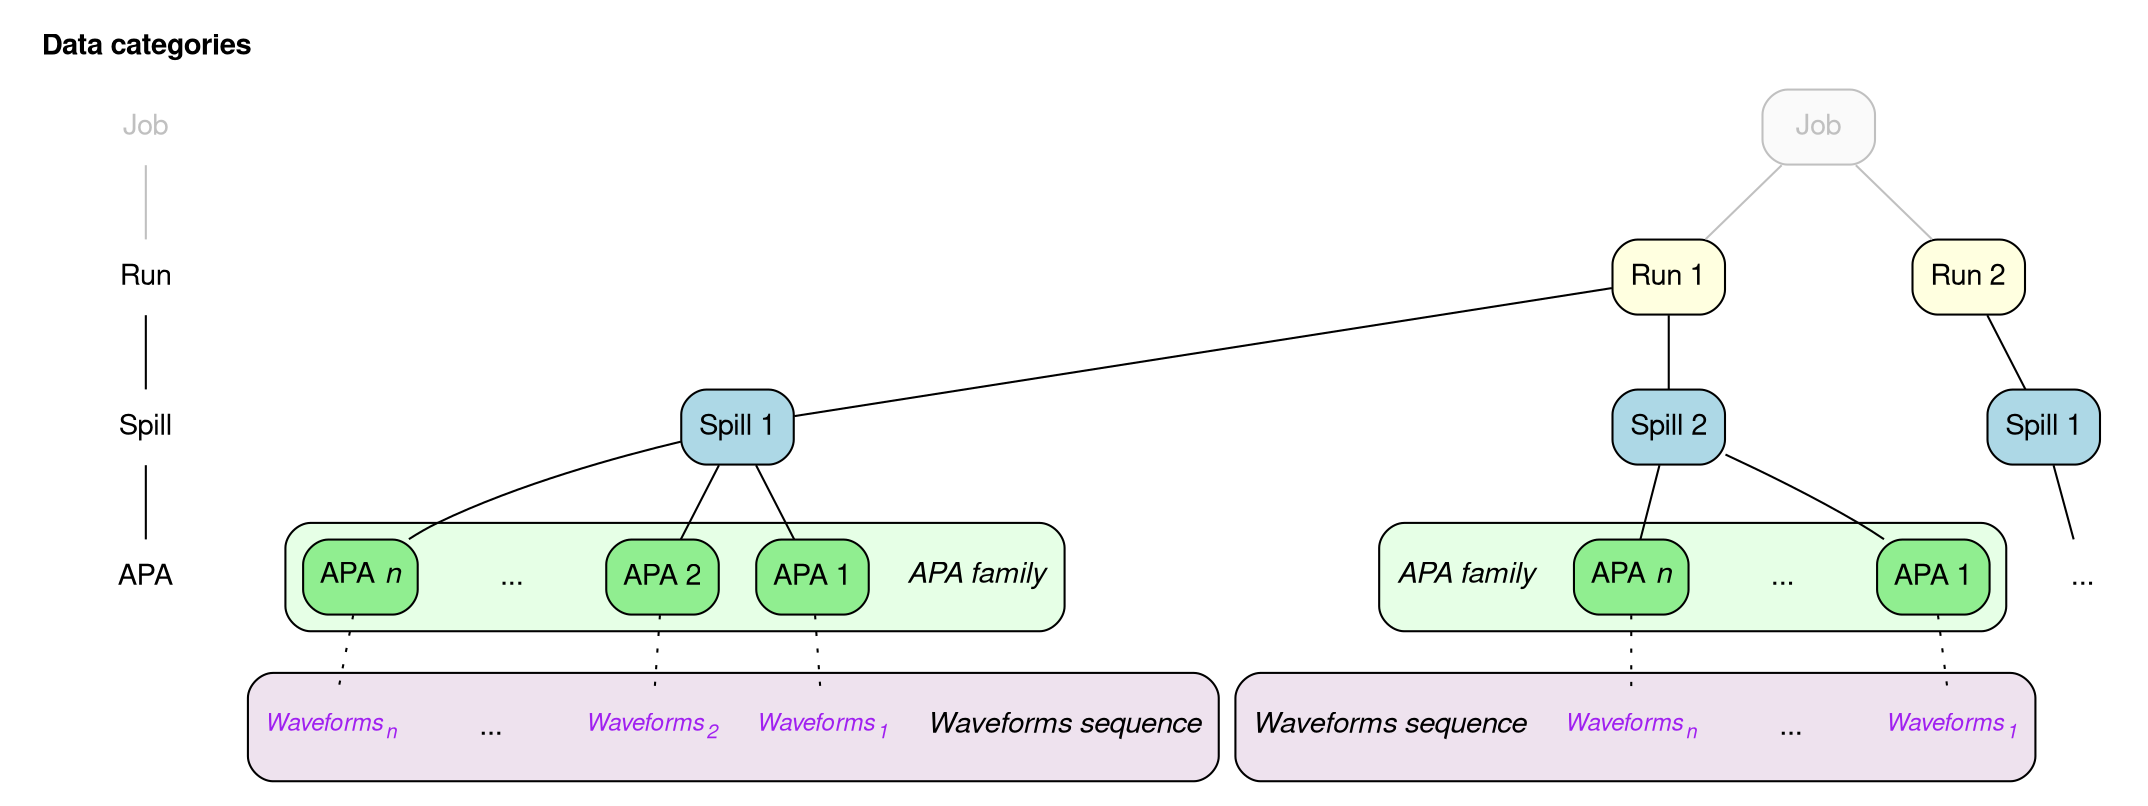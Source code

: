 digraph {

  fontname="Helvetica,Arial"
  node [shape="plaintext" fontname="Helvetica,Arial"]
  edge [arrowhead="none"]
  subgraph cluster_categories {
    label=<<b>Data categories</b>>
    color=none

    job_category [label=<Job> fontcolor="gray"]
    run_category [label=<Run>]
    spill_category [label=<Spill>]
    apa_category [label=<APA>]

    job_category -> run_category [color="gray"]
    run_category -> spill_category -> apa_category
  }

  node [shape="box" style="filled,rounded"]

  job [label=<Job> fillcolor="gray98" fontcolor="gray" color="gray"]
  run1 [label=<Run 1> fillcolor="lightyellow"]
  run2 [label=<Run 2> fillcolor="lightyellow"]
  spill1 [label=<Spill 1> fillcolor="lightblue"]
  spill2 [label=<Spill 2> fillcolor="lightblue"]
  spill3 [label=<Spill 1> fillcolor="lightblue"]
  apa3 [label="..." shape="plaintext" margin=0 style="rounded"]

  job -> {run1 run2} [color=gray]
  run1 -> {spill1 spill2}
  run2 -> spill3
  spill3 -> apa3

  node [style="rounded,filled" fillcolor="lightgreen"]
  subgraph cluster_apa_family_1 {
     style="filled,rounded"
     fillcolor="#e6ffe6"

     family_label_1 [label=<<i>APA family</i>> shape="plaintext" margin=0 style="rounded"]
     apa11 [label=<APA 1>]
     apa12 [label=<APA 2>]
     apa1Dots [label="..." shape="plaintext" margin=0 style="rounded"]
     apa1N [label=<APA <i>n</i>>]
  }

  spill1 -> family_label_1 [style=invis]
  spill1 -> apa11
  spill1 -> apa12
  spill1 -> apa1Dots [style=invis]
  spill1 -> apa1N

  subgraph cluster_apa_family_2 {
     style="filled,rounded"
     fillcolor="#e6ffe6"

     apa21 [label=<APA 1>]
     apa2Dots [label="..." shape="plaintext" margin=0 style="rounded"]
     apa2N [label=<APA <i>n</i>>]
     family_label_2 [label=<<i>APA family</i>> shape="plaintext" margin=0 style="rounded"]
  }

  spill2 -> apa21
  spill2 -> apa2Dots [style=invis]
  spill2 -> apa2N
  spill2 -> family_label_2 [style=invis]

  node [shape="plaintext" style="rounded" margin="0"]
  subgraph cluster_product_sequence_1 {
     style="filled,rounded"
     fillcolor="#eee2ee"

     sequence_label_1 [label=<<i>Waveforms sequence</i>> shape="plaintext" margin=0 style="rounded" fontname="Helvetica,Arial"]
     t11 [label=<<i>Waveforms<sub>1</sub></i>> fontsize=11.5 fontcolor="purple"]
     t12 [label=<<i>Waveforms<sub>2</sub></i>> fontsize=11.5 fontcolor="purple"]
     t1Dots [label="..." shape="plaintext" margin=0 style="rounded" fontname="Helvetica,Arial"]
     t1N [label=<<i>Waveforms<sub>n</sub></i>> fontsize=11.5 fontcolor="purple"]
  }

  edge [style=dotted]
  family_label_1 -> sequence_label_1 [style=invis]
  apa11 -> t11
  apa12 -> t12
  apa1Dots -> t1Dots [style=invis]
  apa1N -> t1N

  subgraph cluster_product_sequence_2 {
     style="filled,rounded"
     fillcolor="#eee2ee"

     sequence_label_2 [label=<<i>Waveforms sequence</i>> shape="plaintext" margin=0 style="rounded" fontname="Helvetica,Arial"]
     t21 [label=<<i>Waveforms<sub>1</sub></i>> fontsize=11.5 fontcolor="purple"]
     t2Dots [label="..." shape="plaintext" margin=0 style="rounded" fontname="Helvetica,Arial"]
     t2N [label=<<i>Waveforms<sub>n</sub></i>> fontsize=11.5 fontcolor="purple"]
  }

  family_label_2 -> sequence_label_2 [style=invis]
  apa21 -> t21
  apa2Dots -> t2Dots [style=invis]
  apa2N -> t2N
}
